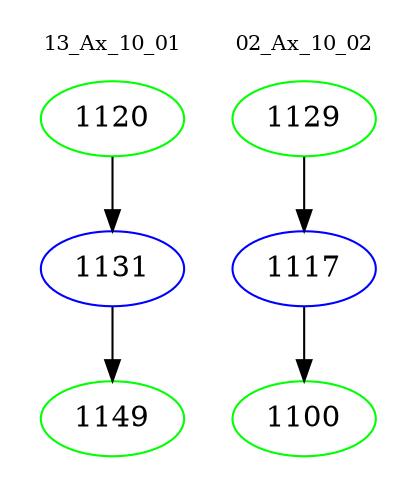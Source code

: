 digraph{
subgraph cluster_0 {
color = white
label = "13_Ax_10_01";
fontsize=10;
T0_1120 [label="1120", color="green"]
T0_1120 -> T0_1131 [color="black"]
T0_1131 [label="1131", color="blue"]
T0_1131 -> T0_1149 [color="black"]
T0_1149 [label="1149", color="green"]
}
subgraph cluster_1 {
color = white
label = "02_Ax_10_02";
fontsize=10;
T1_1129 [label="1129", color="green"]
T1_1129 -> T1_1117 [color="black"]
T1_1117 [label="1117", color="blue"]
T1_1117 -> T1_1100 [color="black"]
T1_1100 [label="1100", color="green"]
}
}
